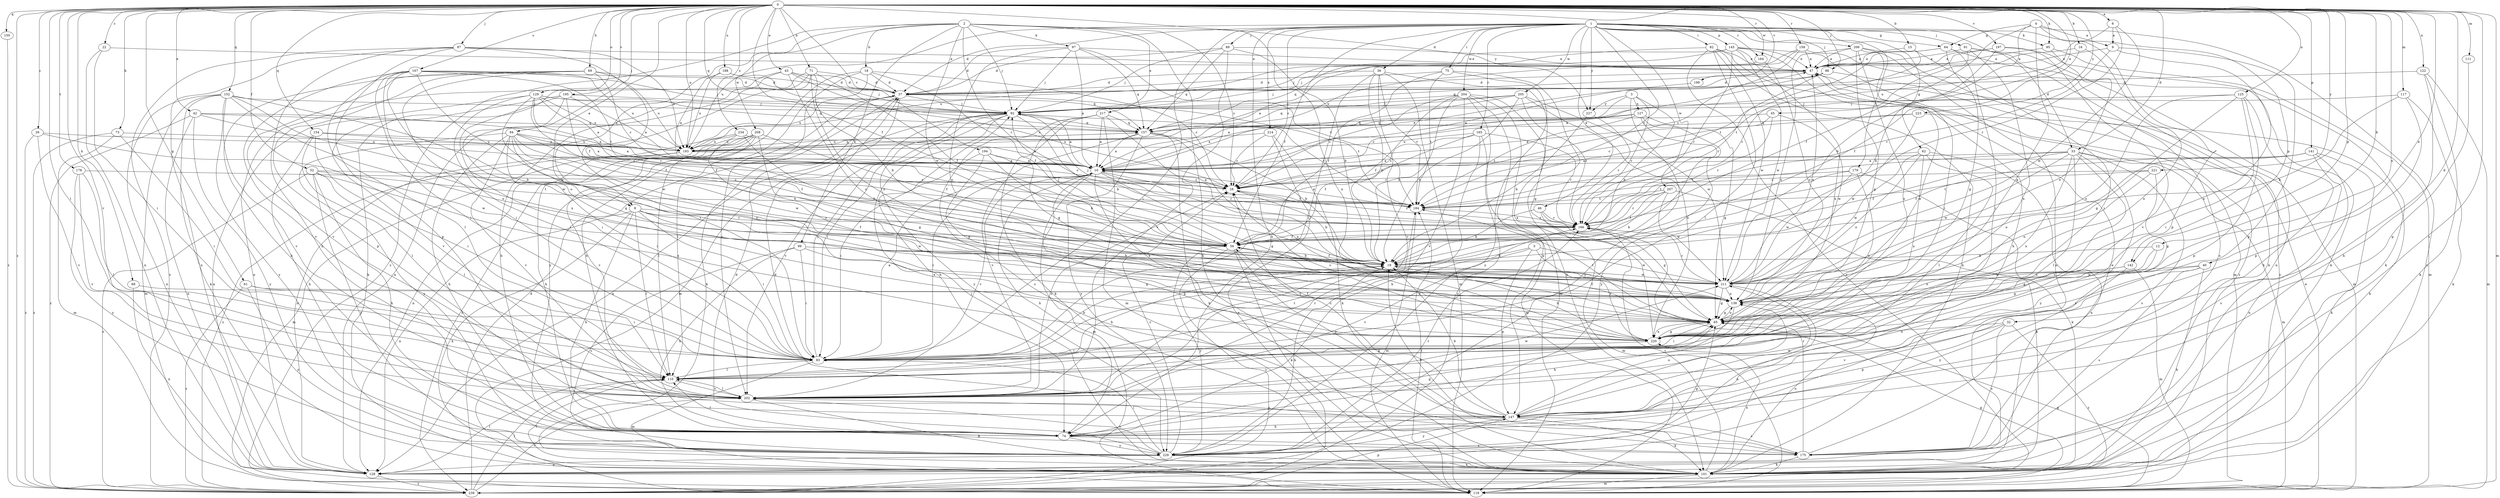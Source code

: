 strict digraph  {
0;
1;
2;
3;
4;
5;
6;
8;
9;
10;
12;
15;
16;
18;
19;
22;
26;
28;
32;
33;
36;
37;
40;
42;
43;
45;
46;
47;
52;
56;
61;
62;
64;
65;
68;
69;
71;
73;
74;
75;
82;
83;
84;
87;
88;
89;
91;
92;
95;
97;
99;
101;
110;
111;
117;
119;
122;
125;
127;
128;
129;
138;
141;
142;
145;
147;
150;
152;
154;
157;
158;
164;
165;
166;
167;
175;
178;
179;
184;
188;
193;
194;
195;
197;
199;
202;
204;
205;
206;
207;
208;
211;
214;
217;
220;
221;
223;
227;
229;
234;
239;
0 -> 6  [label=a];
0 -> 8  [label=a];
0 -> 12  [label=b];
0 -> 15  [label=b];
0 -> 16  [label=b];
0 -> 22  [label=c];
0 -> 26  [label=c];
0 -> 32  [label=d];
0 -> 33  [label=d];
0 -> 40  [label=e];
0 -> 42  [label=e];
0 -> 43  [label=e];
0 -> 45  [label=e];
0 -> 52  [label=f];
0 -> 56  [label=f];
0 -> 61  [label=g];
0 -> 68  [label=h];
0 -> 69  [label=h];
0 -> 71  [label=h];
0 -> 73  [label=h];
0 -> 84  [label=j];
0 -> 87  [label=j];
0 -> 88  [label=j];
0 -> 95  [label=k];
0 -> 110  [label=l];
0 -> 111  [label=m];
0 -> 117  [label=m];
0 -> 119  [label=m];
0 -> 122  [label=n];
0 -> 125  [label=n];
0 -> 129  [label=o];
0 -> 138  [label=o];
0 -> 141  [label=p];
0 -> 142  [label=p];
0 -> 150  [label=q];
0 -> 152  [label=q];
0 -> 154  [label=q];
0 -> 157  [label=q];
0 -> 158  [label=r];
0 -> 164  [label=r];
0 -> 167  [label=s];
0 -> 175  [label=s];
0 -> 178  [label=t];
0 -> 188  [label=u];
0 -> 193  [label=u];
0 -> 194  [label=v];
0 -> 195  [label=v];
0 -> 197  [label=v];
0 -> 199  [label=v];
0 -> 202  [label=v];
0 -> 221  [label=y];
0 -> 223  [label=y];
0 -> 227  [label=y];
0 -> 234  [label=z];
0 -> 239  [label=z];
1 -> 28  [label=c];
1 -> 33  [label=d];
1 -> 36  [label=d];
1 -> 37  [label=d];
1 -> 46  [label=e];
1 -> 56  [label=f];
1 -> 62  [label=g];
1 -> 64  [label=g];
1 -> 74  [label=h];
1 -> 75  [label=i];
1 -> 82  [label=i];
1 -> 83  [label=i];
1 -> 88  [label=j];
1 -> 89  [label=j];
1 -> 91  [label=j];
1 -> 95  [label=k];
1 -> 142  [label=p];
1 -> 145  [label=p];
1 -> 164  [label=r];
1 -> 165  [label=r];
1 -> 179  [label=t];
1 -> 184  [label=t];
1 -> 193  [label=u];
1 -> 204  [label=w];
1 -> 205  [label=w];
1 -> 206  [label=w];
1 -> 207  [label=w];
1 -> 214  [label=x];
1 -> 227  [label=y];
2 -> 8  [label=a];
2 -> 18  [label=b];
2 -> 28  [label=c];
2 -> 92  [label=j];
2 -> 97  [label=k];
2 -> 99  [label=k];
2 -> 101  [label=k];
2 -> 166  [label=r];
2 -> 208  [label=w];
2 -> 211  [label=w];
2 -> 217  [label=x];
2 -> 220  [label=x];
2 -> 239  [label=z];
3 -> 19  [label=b];
3 -> 28  [label=c];
3 -> 127  [label=n];
3 -> 166  [label=r];
3 -> 227  [label=y];
3 -> 229  [label=y];
4 -> 9  [label=a];
4 -> 19  [label=b];
4 -> 56  [label=f];
4 -> 64  [label=g];
4 -> 65  [label=g];
4 -> 147  [label=p];
4 -> 239  [label=z];
5 -> 19  [label=b];
5 -> 147  [label=p];
5 -> 202  [label=v];
5 -> 211  [label=w];
5 -> 220  [label=x];
6 -> 9  [label=a];
6 -> 166  [label=r];
6 -> 193  [label=u];
6 -> 211  [label=w];
8 -> 56  [label=f];
8 -> 74  [label=h];
8 -> 83  [label=i];
8 -> 101  [label=k];
8 -> 110  [label=l];
8 -> 128  [label=n];
8 -> 166  [label=r];
8 -> 211  [label=w];
8 -> 220  [label=x];
9 -> 47  [label=e];
9 -> 147  [label=p];
9 -> 166  [label=r];
9 -> 220  [label=x];
10 -> 28  [label=c];
10 -> 47  [label=e];
10 -> 65  [label=g];
10 -> 74  [label=h];
10 -> 83  [label=i];
10 -> 119  [label=m];
10 -> 147  [label=p];
10 -> 166  [label=r];
10 -> 184  [label=t];
10 -> 202  [label=v];
10 -> 220  [label=x];
12 -> 19  [label=b];
12 -> 65  [label=g];
12 -> 138  [label=o];
15 -> 47  [label=e];
15 -> 83  [label=i];
15 -> 166  [label=r];
16 -> 47  [label=e];
16 -> 56  [label=f];
16 -> 220  [label=x];
18 -> 28  [label=c];
18 -> 37  [label=d];
18 -> 56  [label=f];
18 -> 74  [label=h];
18 -> 202  [label=v];
18 -> 229  [label=y];
19 -> 56  [label=f];
19 -> 211  [label=w];
22 -> 47  [label=e];
22 -> 83  [label=i];
22 -> 128  [label=n];
26 -> 193  [label=u];
26 -> 202  [label=v];
26 -> 211  [label=w];
26 -> 239  [label=z];
28 -> 10  [label=a];
28 -> 19  [label=b];
28 -> 184  [label=t];
32 -> 147  [label=p];
32 -> 175  [label=s];
32 -> 202  [label=v];
32 -> 220  [label=x];
32 -> 239  [label=z];
33 -> 10  [label=a];
33 -> 56  [label=f];
33 -> 110  [label=l];
33 -> 119  [label=m];
33 -> 175  [label=s];
33 -> 184  [label=t];
33 -> 202  [label=v];
33 -> 211  [label=w];
33 -> 220  [label=x];
33 -> 229  [label=y];
36 -> 19  [label=b];
36 -> 37  [label=d];
36 -> 65  [label=g];
36 -> 83  [label=i];
36 -> 119  [label=m];
36 -> 184  [label=t];
36 -> 202  [label=v];
37 -> 92  [label=j];
37 -> 101  [label=k];
37 -> 110  [label=l];
37 -> 119  [label=m];
37 -> 184  [label=t];
37 -> 193  [label=u];
40 -> 65  [label=g];
40 -> 101  [label=k];
40 -> 175  [label=s];
40 -> 211  [label=w];
40 -> 220  [label=x];
42 -> 10  [label=a];
42 -> 128  [label=n];
42 -> 157  [label=q];
42 -> 184  [label=t];
42 -> 229  [label=y];
42 -> 239  [label=z];
43 -> 28  [label=c];
43 -> 37  [label=d];
43 -> 92  [label=j];
43 -> 101  [label=k];
43 -> 128  [label=n];
43 -> 138  [label=o];
45 -> 10  [label=a];
45 -> 157  [label=q];
45 -> 166  [label=r];
45 -> 211  [label=w];
46 -> 19  [label=b];
46 -> 65  [label=g];
46 -> 119  [label=m];
46 -> 166  [label=r];
47 -> 37  [label=d];
47 -> 92  [label=j];
52 -> 28  [label=c];
52 -> 74  [label=h];
52 -> 110  [label=l];
52 -> 184  [label=t];
52 -> 220  [label=x];
52 -> 229  [label=y];
52 -> 239  [label=z];
56 -> 19  [label=b];
56 -> 92  [label=j];
56 -> 101  [label=k];
56 -> 147  [label=p];
56 -> 229  [label=y];
56 -> 239  [label=z];
61 -> 83  [label=i];
61 -> 138  [label=o];
61 -> 229  [label=y];
61 -> 239  [label=z];
62 -> 10  [label=a];
62 -> 110  [label=l];
62 -> 128  [label=n];
62 -> 138  [label=o];
62 -> 211  [label=w];
62 -> 220  [label=x];
64 -> 47  [label=e];
64 -> 65  [label=g];
64 -> 83  [label=i];
64 -> 184  [label=t];
64 -> 239  [label=z];
65 -> 47  [label=e];
65 -> 56  [label=f];
65 -> 83  [label=i];
65 -> 138  [label=o];
65 -> 184  [label=t];
65 -> 220  [label=x];
68 -> 128  [label=n];
68 -> 138  [label=o];
69 -> 28  [label=c];
69 -> 37  [label=d];
69 -> 74  [label=h];
69 -> 83  [label=i];
69 -> 147  [label=p];
69 -> 193  [label=u];
69 -> 202  [label=v];
71 -> 19  [label=b];
71 -> 37  [label=d];
71 -> 56  [label=f];
71 -> 74  [label=h];
71 -> 83  [label=i];
71 -> 128  [label=n];
71 -> 138  [label=o];
73 -> 83  [label=i];
73 -> 119  [label=m];
73 -> 193  [label=u];
73 -> 239  [label=z];
74 -> 65  [label=g];
74 -> 110  [label=l];
74 -> 175  [label=s];
74 -> 229  [label=y];
75 -> 37  [label=d];
75 -> 56  [label=f];
75 -> 101  [label=k];
75 -> 184  [label=t];
75 -> 229  [label=y];
82 -> 47  [label=e];
82 -> 101  [label=k];
82 -> 110  [label=l];
82 -> 119  [label=m];
82 -> 157  [label=q];
82 -> 211  [label=w];
82 -> 239  [label=z];
83 -> 10  [label=a];
83 -> 19  [label=b];
83 -> 92  [label=j];
83 -> 110  [label=l];
83 -> 119  [label=m];
84 -> 10  [label=a];
84 -> 19  [label=b];
84 -> 56  [label=f];
84 -> 74  [label=h];
84 -> 83  [label=i];
84 -> 138  [label=o];
84 -> 193  [label=u];
84 -> 202  [label=v];
84 -> 211  [label=w];
84 -> 229  [label=y];
87 -> 47  [label=e];
87 -> 56  [label=f];
87 -> 74  [label=h];
87 -> 128  [label=n];
87 -> 147  [label=p];
87 -> 193  [label=u];
87 -> 239  [label=z];
88 -> 10  [label=a];
88 -> 37  [label=d];
88 -> 119  [label=m];
88 -> 166  [label=r];
89 -> 19  [label=b];
89 -> 37  [label=d];
89 -> 47  [label=e];
89 -> 92  [label=j];
89 -> 157  [label=q];
89 -> 202  [label=v];
91 -> 47  [label=e];
91 -> 128  [label=n];
91 -> 175  [label=s];
91 -> 184  [label=t];
91 -> 220  [label=x];
92 -> 10  [label=a];
92 -> 19  [label=b];
92 -> 74  [label=h];
92 -> 83  [label=i];
92 -> 128  [label=n];
92 -> 157  [label=q];
92 -> 184  [label=t];
92 -> 202  [label=v];
92 -> 229  [label=y];
95 -> 47  [label=e];
95 -> 119  [label=m];
95 -> 138  [label=o];
97 -> 10  [label=a];
97 -> 37  [label=d];
97 -> 47  [label=e];
97 -> 92  [label=j];
97 -> 138  [label=o];
97 -> 157  [label=q];
97 -> 184  [label=t];
99 -> 19  [label=b];
99 -> 65  [label=g];
99 -> 74  [label=h];
99 -> 83  [label=i];
99 -> 175  [label=s];
101 -> 92  [label=j];
101 -> 110  [label=l];
101 -> 119  [label=m];
101 -> 138  [label=o];
101 -> 166  [label=r];
101 -> 220  [label=x];
110 -> 19  [label=b];
110 -> 65  [label=g];
110 -> 166  [label=r];
110 -> 202  [label=v];
111 -> 147  [label=p];
117 -> 19  [label=b];
117 -> 92  [label=j];
117 -> 101  [label=k];
117 -> 147  [label=p];
119 -> 47  [label=e];
119 -> 65  [label=g];
119 -> 184  [label=t];
122 -> 37  [label=d];
122 -> 74  [label=h];
122 -> 101  [label=k];
122 -> 119  [label=m];
125 -> 65  [label=g];
125 -> 74  [label=h];
125 -> 83  [label=i];
125 -> 92  [label=j];
125 -> 138  [label=o];
125 -> 147  [label=p];
127 -> 10  [label=a];
127 -> 65  [label=g];
127 -> 83  [label=i];
127 -> 157  [label=q];
127 -> 184  [label=t];
127 -> 229  [label=y];
128 -> 110  [label=l];
128 -> 239  [label=z];
129 -> 10  [label=a];
129 -> 56  [label=f];
129 -> 83  [label=i];
129 -> 92  [label=j];
129 -> 128  [label=n];
129 -> 157  [label=q];
129 -> 166  [label=r];
129 -> 193  [label=u];
129 -> 211  [label=w];
138 -> 65  [label=g];
138 -> 74  [label=h];
141 -> 10  [label=a];
141 -> 56  [label=f];
141 -> 101  [label=k];
141 -> 128  [label=n];
141 -> 138  [label=o];
141 -> 175  [label=s];
142 -> 119  [label=m];
142 -> 138  [label=o];
142 -> 211  [label=w];
142 -> 229  [label=y];
145 -> 10  [label=a];
145 -> 47  [label=e];
145 -> 74  [label=h];
145 -> 166  [label=r];
145 -> 193  [label=u];
145 -> 211  [label=w];
145 -> 220  [label=x];
145 -> 239  [label=z];
147 -> 19  [label=b];
147 -> 28  [label=c];
147 -> 74  [label=h];
147 -> 101  [label=k];
147 -> 138  [label=o];
147 -> 175  [label=s];
147 -> 211  [label=w];
147 -> 229  [label=y];
150 -> 239  [label=z];
152 -> 19  [label=b];
152 -> 92  [label=j];
152 -> 101  [label=k];
152 -> 119  [label=m];
152 -> 128  [label=n];
152 -> 138  [label=o];
152 -> 202  [label=v];
152 -> 211  [label=w];
152 -> 229  [label=y];
154 -> 10  [label=a];
154 -> 74  [label=h];
154 -> 83  [label=i];
154 -> 110  [label=l];
154 -> 193  [label=u];
157 -> 10  [label=a];
157 -> 19  [label=b];
157 -> 101  [label=k];
157 -> 193  [label=u];
157 -> 202  [label=v];
157 -> 220  [label=x];
157 -> 229  [label=y];
158 -> 28  [label=c];
158 -> 47  [label=e];
158 -> 92  [label=j];
158 -> 101  [label=k];
158 -> 193  [label=u];
164 -> 92  [label=j];
164 -> 138  [label=o];
165 -> 28  [label=c];
165 -> 56  [label=f];
165 -> 74  [label=h];
165 -> 119  [label=m];
165 -> 166  [label=r];
165 -> 193  [label=u];
166 -> 28  [label=c];
166 -> 56  [label=f];
166 -> 92  [label=j];
167 -> 37  [label=d];
167 -> 83  [label=i];
167 -> 92  [label=j];
167 -> 110  [label=l];
167 -> 138  [label=o];
167 -> 184  [label=t];
167 -> 193  [label=u];
167 -> 202  [label=v];
167 -> 211  [label=w];
167 -> 220  [label=x];
175 -> 19  [label=b];
175 -> 37  [label=d];
175 -> 47  [label=e];
175 -> 101  [label=k];
175 -> 166  [label=r];
178 -> 28  [label=c];
178 -> 110  [label=l];
178 -> 202  [label=v];
178 -> 229  [label=y];
179 -> 28  [label=c];
179 -> 101  [label=k];
179 -> 184  [label=t];
179 -> 211  [label=w];
179 -> 220  [label=x];
184 -> 10  [label=a];
184 -> 119  [label=m];
184 -> 166  [label=r];
188 -> 10  [label=a];
188 -> 37  [label=d];
188 -> 157  [label=q];
188 -> 193  [label=u];
193 -> 10  [label=a];
193 -> 119  [label=m];
193 -> 157  [label=q];
193 -> 239  [label=z];
194 -> 10  [label=a];
194 -> 19  [label=b];
194 -> 28  [label=c];
194 -> 65  [label=g];
194 -> 83  [label=i];
195 -> 10  [label=a];
195 -> 56  [label=f];
195 -> 65  [label=g];
195 -> 83  [label=i];
195 -> 92  [label=j];
195 -> 202  [label=v];
197 -> 19  [label=b];
197 -> 47  [label=e];
197 -> 101  [label=k];
197 -> 157  [label=q];
197 -> 202  [label=v];
199 -> 10  [label=a];
202 -> 28  [label=c];
202 -> 101  [label=k];
202 -> 110  [label=l];
202 -> 147  [label=p];
202 -> 184  [label=t];
202 -> 211  [label=w];
204 -> 19  [label=b];
204 -> 28  [label=c];
204 -> 56  [label=f];
204 -> 92  [label=j];
204 -> 119  [label=m];
204 -> 147  [label=p];
204 -> 202  [label=v];
204 -> 220  [label=x];
204 -> 239  [label=z];
205 -> 10  [label=a];
205 -> 19  [label=b];
205 -> 92  [label=j];
205 -> 157  [label=q];
205 -> 166  [label=r];
205 -> 211  [label=w];
205 -> 220  [label=x];
206 -> 47  [label=e];
206 -> 65  [label=g];
206 -> 83  [label=i];
206 -> 101  [label=k];
206 -> 128  [label=n];
206 -> 138  [label=o];
206 -> 220  [label=x];
207 -> 19  [label=b];
207 -> 56  [label=f];
207 -> 101  [label=k];
207 -> 166  [label=r];
207 -> 184  [label=t];
207 -> 211  [label=w];
208 -> 56  [label=f];
208 -> 65  [label=g];
208 -> 74  [label=h];
208 -> 110  [label=l];
208 -> 128  [label=n];
208 -> 193  [label=u];
208 -> 202  [label=v];
208 -> 239  [label=z];
211 -> 47  [label=e];
211 -> 65  [label=g];
211 -> 128  [label=n];
211 -> 138  [label=o];
211 -> 166  [label=r];
214 -> 28  [label=c];
214 -> 101  [label=k];
214 -> 193  [label=u];
214 -> 239  [label=z];
217 -> 10  [label=a];
217 -> 65  [label=g];
217 -> 101  [label=k];
217 -> 119  [label=m];
217 -> 138  [label=o];
217 -> 157  [label=q];
217 -> 175  [label=s];
220 -> 19  [label=b];
220 -> 28  [label=c];
220 -> 56  [label=f];
220 -> 65  [label=g];
220 -> 83  [label=i];
221 -> 28  [label=c];
221 -> 65  [label=g];
221 -> 138  [label=o];
221 -> 184  [label=t];
223 -> 28  [label=c];
223 -> 101  [label=k];
223 -> 157  [label=q];
223 -> 211  [label=w];
227 -> 19  [label=b];
227 -> 166  [label=r];
229 -> 19  [label=b];
229 -> 28  [label=c];
229 -> 37  [label=d];
229 -> 65  [label=g];
229 -> 83  [label=i];
229 -> 101  [label=k];
229 -> 128  [label=n];
229 -> 166  [label=r];
229 -> 202  [label=v];
234 -> 10  [label=a];
234 -> 19  [label=b];
234 -> 128  [label=n];
234 -> 138  [label=o];
234 -> 193  [label=u];
239 -> 37  [label=d];
239 -> 65  [label=g];
239 -> 110  [label=l];
239 -> 147  [label=p];
239 -> 202  [label=v];
}
